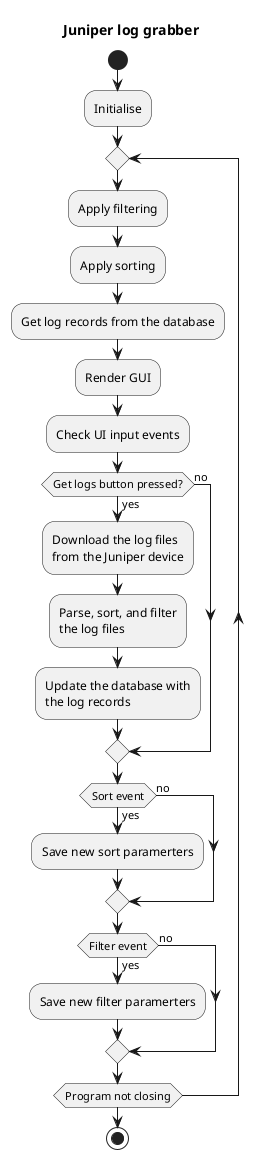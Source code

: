 @startuml
title Juniper log grabber
skinparam monochrome true
skinparam backgroundcolor transparent
skinparam linetype ortho

start
:Initialise;
repeat
    :Apply filtering;
    :Apply sorting;
    :Get log records from the database;
    :Render GUI;
    :Check UI input events;
    if (Get logs button pressed?) then (yes)
      :Download the log files
      from the Juniper device;
      :Parse, sort, and filter
      the log files;
      :Update the database with
      the log records;
    else (no)
    endif

    if (Sort event) then (yes)
        :Save new sort paramerters;
    else (no)
    endif

    if (Filter event) then (yes)
        :Save new filter paramerters;
    else (no)
    endif
repeat while (Program not closing)
stop

@enduml